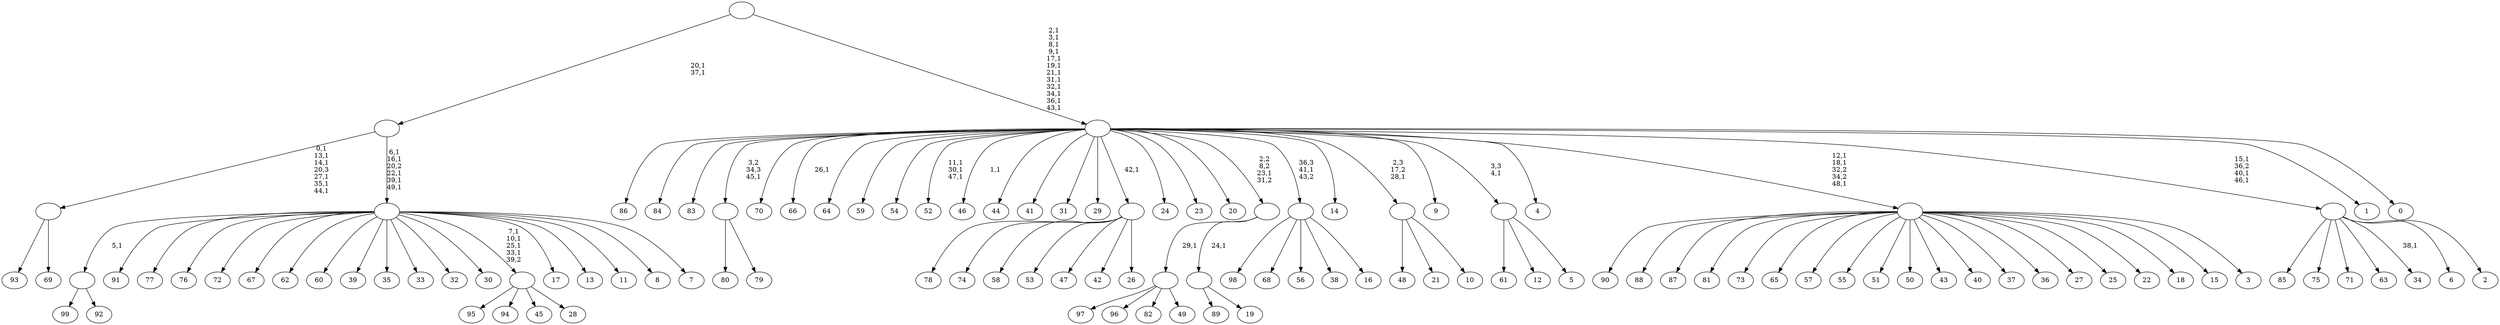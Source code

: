 digraph T {
	150 [label="99"]
	149 [label="98"]
	148 [label="97"]
	147 [label="96"]
	146 [label="95"]
	145 [label="94"]
	144 [label="93"]
	143 [label="92"]
	142 [label=""]
	141 [label="91"]
	140 [label="90"]
	139 [label="89"]
	138 [label="88"]
	137 [label="87"]
	136 [label="86"]
	135 [label="85"]
	134 [label="84"]
	133 [label="83"]
	132 [label="82"]
	131 [label="81"]
	130 [label="80"]
	129 [label="79"]
	128 [label=""]
	127 [label="78"]
	126 [label="77"]
	125 [label="76"]
	124 [label="75"]
	123 [label="74"]
	122 [label="73"]
	121 [label="72"]
	120 [label="71"]
	119 [label="70"]
	118 [label="69"]
	117 [label=""]
	111 [label="68"]
	110 [label="67"]
	109 [label="66"]
	107 [label="65"]
	106 [label="64"]
	105 [label="63"]
	104 [label="62"]
	103 [label="61"]
	102 [label="60"]
	101 [label="59"]
	100 [label="58"]
	99 [label="57"]
	98 [label="56"]
	97 [label="55"]
	96 [label="54"]
	95 [label="53"]
	94 [label="52"]
	90 [label="51"]
	89 [label="50"]
	88 [label="49"]
	87 [label=""]
	86 [label="48"]
	85 [label="47"]
	84 [label="46"]
	82 [label="45"]
	81 [label="44"]
	80 [label="43"]
	79 [label="42"]
	78 [label="41"]
	77 [label="40"]
	76 [label="39"]
	75 [label="38"]
	74 [label="37"]
	73 [label="36"]
	72 [label="35"]
	71 [label="34"]
	69 [label="33"]
	68 [label="32"]
	67 [label="31"]
	66 [label="30"]
	65 [label="29"]
	64 [label="28"]
	63 [label=""]
	59 [label="27"]
	58 [label="26"]
	57 [label=""]
	56 [label="25"]
	55 [label="24"]
	54 [label="23"]
	53 [label="22"]
	52 [label="21"]
	51 [label="20"]
	50 [label="19"]
	49 [label=""]
	48 [label=""]
	47 [label="18"]
	46 [label="17"]
	45 [label="16"]
	44 [label=""]
	43 [label="15"]
	42 [label="14"]
	41 [label="13"]
	40 [label="12"]
	39 [label="11"]
	38 [label="10"]
	37 [label=""]
	36 [label="9"]
	35 [label="8"]
	34 [label="7"]
	33 [label=""]
	28 [label=""]
	26 [label="6"]
	25 [label="5"]
	24 [label=""]
	23 [label="4"]
	22 [label="3"]
	21 [label=""]
	18 [label="2"]
	17 [label=""]
	14 [label="1"]
	13 [label="0"]
	12 [label=""]
	0 [label=""]
	142 -> 150 [label=""]
	142 -> 143 [label=""]
	128 -> 130 [label=""]
	128 -> 129 [label=""]
	117 -> 144 [label=""]
	117 -> 118 [label=""]
	87 -> 148 [label=""]
	87 -> 147 [label=""]
	87 -> 132 [label=""]
	87 -> 88 [label=""]
	63 -> 146 [label=""]
	63 -> 145 [label=""]
	63 -> 82 [label=""]
	63 -> 64 [label=""]
	57 -> 127 [label=""]
	57 -> 123 [label=""]
	57 -> 100 [label=""]
	57 -> 95 [label=""]
	57 -> 85 [label=""]
	57 -> 79 [label=""]
	57 -> 58 [label=""]
	49 -> 139 [label=""]
	49 -> 50 [label=""]
	48 -> 87 [label="29,1"]
	48 -> 49 [label="24,1"]
	44 -> 149 [label=""]
	44 -> 111 [label=""]
	44 -> 98 [label=""]
	44 -> 75 [label=""]
	44 -> 45 [label=""]
	37 -> 86 [label=""]
	37 -> 52 [label=""]
	37 -> 38 [label=""]
	33 -> 63 [label="7,1\n10,1\n25,1\n33,1\n39,2"]
	33 -> 142 [label="5,1"]
	33 -> 141 [label=""]
	33 -> 126 [label=""]
	33 -> 125 [label=""]
	33 -> 121 [label=""]
	33 -> 110 [label=""]
	33 -> 104 [label=""]
	33 -> 102 [label=""]
	33 -> 76 [label=""]
	33 -> 72 [label=""]
	33 -> 69 [label=""]
	33 -> 68 [label=""]
	33 -> 66 [label=""]
	33 -> 46 [label=""]
	33 -> 41 [label=""]
	33 -> 39 [label=""]
	33 -> 35 [label=""]
	33 -> 34 [label=""]
	28 -> 33 [label="6,1\n16,1\n20,2\n22,1\n39,1\n49,1"]
	28 -> 117 [label="0,1\n13,1\n14,1\n20,3\n27,1\n35,1\n44,1"]
	24 -> 103 [label=""]
	24 -> 40 [label=""]
	24 -> 25 [label=""]
	21 -> 140 [label=""]
	21 -> 138 [label=""]
	21 -> 137 [label=""]
	21 -> 131 [label=""]
	21 -> 122 [label=""]
	21 -> 107 [label=""]
	21 -> 99 [label=""]
	21 -> 97 [label=""]
	21 -> 90 [label=""]
	21 -> 89 [label=""]
	21 -> 80 [label=""]
	21 -> 77 [label=""]
	21 -> 74 [label=""]
	21 -> 73 [label=""]
	21 -> 59 [label=""]
	21 -> 56 [label=""]
	21 -> 53 [label=""]
	21 -> 47 [label=""]
	21 -> 43 [label=""]
	21 -> 22 [label=""]
	17 -> 71 [label="38,1"]
	17 -> 135 [label=""]
	17 -> 124 [label=""]
	17 -> 120 [label=""]
	17 -> 105 [label=""]
	17 -> 26 [label=""]
	17 -> 18 [label=""]
	12 -> 17 [label="15,1\n36,2\n40,1\n46,1"]
	12 -> 21 [label="12,1\n18,1\n32,2\n34,2\n48,1"]
	12 -> 84 [label="1,1"]
	12 -> 94 [label="11,1\n30,1\n47,1"]
	12 -> 109 [label="26,1"]
	12 -> 136 [label=""]
	12 -> 134 [label=""]
	12 -> 133 [label=""]
	12 -> 128 [label="3,2\n34,3\n45,1"]
	12 -> 119 [label=""]
	12 -> 106 [label=""]
	12 -> 101 [label=""]
	12 -> 96 [label=""]
	12 -> 81 [label=""]
	12 -> 78 [label=""]
	12 -> 67 [label=""]
	12 -> 65 [label=""]
	12 -> 57 [label="42,1"]
	12 -> 55 [label=""]
	12 -> 54 [label=""]
	12 -> 51 [label=""]
	12 -> 48 [label="2,2\n8,2\n23,1\n31,2"]
	12 -> 44 [label="36,3\n41,1\n43,2"]
	12 -> 42 [label=""]
	12 -> 37 [label="2,3\n17,2\n28,1"]
	12 -> 36 [label=""]
	12 -> 24 [label="3,3\n4,1"]
	12 -> 23 [label=""]
	12 -> 14 [label=""]
	12 -> 13 [label=""]
	0 -> 12 [label="2,1\n3,1\n8,1\n9,1\n17,1\n19,1\n21,1\n31,1\n32,1\n34,1\n36,1\n43,1"]
	0 -> 28 [label="20,1\n37,1"]
}
